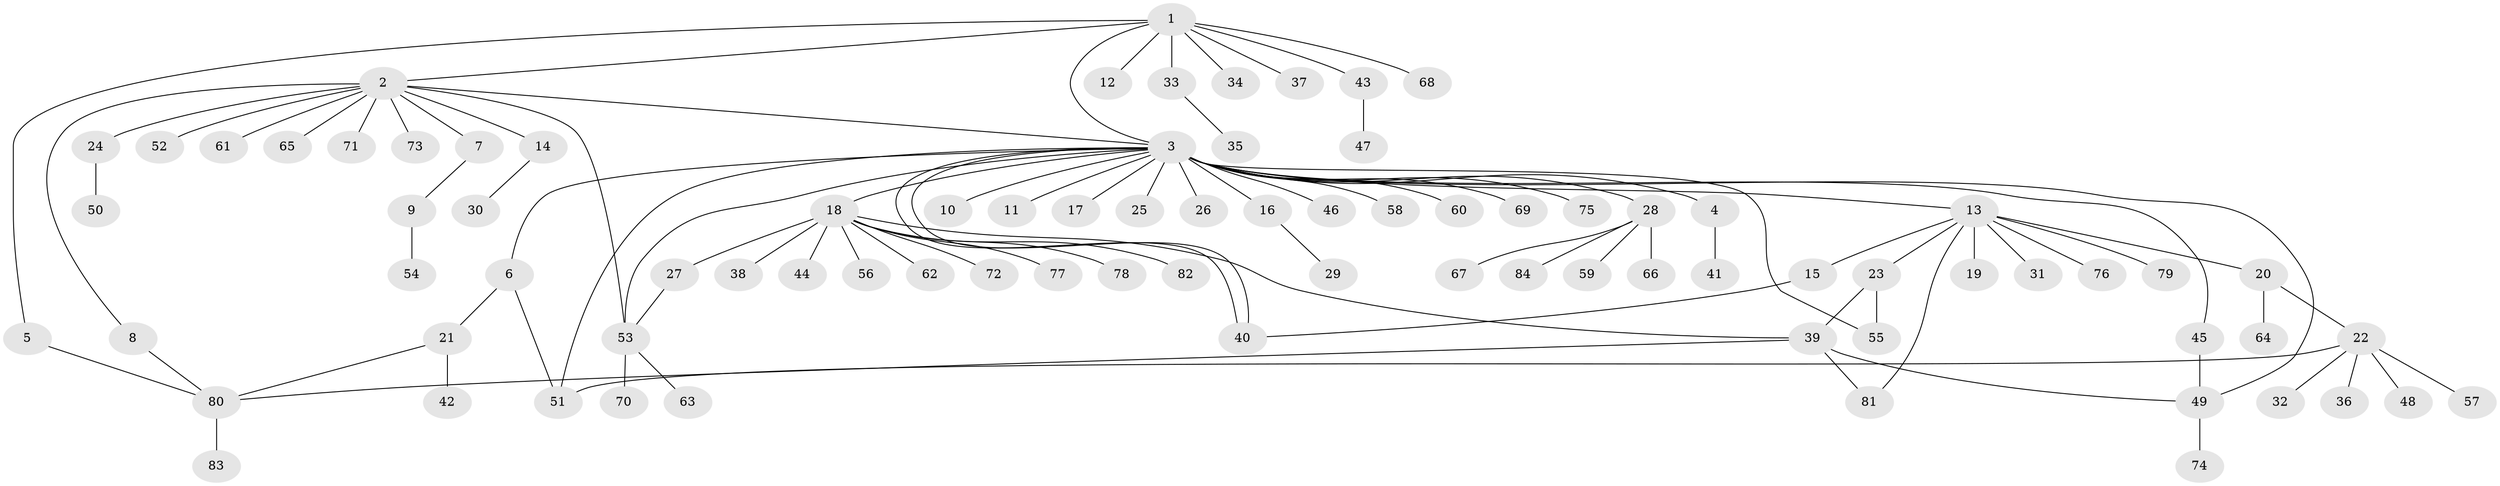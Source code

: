 // Generated by graph-tools (version 1.1) at 2025/01/03/09/25 03:01:39]
// undirected, 84 vertices, 98 edges
graph export_dot {
graph [start="1"]
  node [color=gray90,style=filled];
  1;
  2;
  3;
  4;
  5;
  6;
  7;
  8;
  9;
  10;
  11;
  12;
  13;
  14;
  15;
  16;
  17;
  18;
  19;
  20;
  21;
  22;
  23;
  24;
  25;
  26;
  27;
  28;
  29;
  30;
  31;
  32;
  33;
  34;
  35;
  36;
  37;
  38;
  39;
  40;
  41;
  42;
  43;
  44;
  45;
  46;
  47;
  48;
  49;
  50;
  51;
  52;
  53;
  54;
  55;
  56;
  57;
  58;
  59;
  60;
  61;
  62;
  63;
  64;
  65;
  66;
  67;
  68;
  69;
  70;
  71;
  72;
  73;
  74;
  75;
  76;
  77;
  78;
  79;
  80;
  81;
  82;
  83;
  84;
  1 -- 2;
  1 -- 3;
  1 -- 5;
  1 -- 12;
  1 -- 33;
  1 -- 34;
  1 -- 37;
  1 -- 43;
  1 -- 68;
  2 -- 3;
  2 -- 7;
  2 -- 8;
  2 -- 14;
  2 -- 24;
  2 -- 52;
  2 -- 53;
  2 -- 61;
  2 -- 65;
  2 -- 71;
  2 -- 73;
  3 -- 4;
  3 -- 6;
  3 -- 10;
  3 -- 11;
  3 -- 13;
  3 -- 16;
  3 -- 17;
  3 -- 18;
  3 -- 25;
  3 -- 26;
  3 -- 28;
  3 -- 40;
  3 -- 40;
  3 -- 45;
  3 -- 46;
  3 -- 49;
  3 -- 51;
  3 -- 53;
  3 -- 55;
  3 -- 58;
  3 -- 60;
  3 -- 69;
  3 -- 75;
  4 -- 41;
  5 -- 80;
  6 -- 21;
  6 -- 51;
  7 -- 9;
  8 -- 80;
  9 -- 54;
  13 -- 15;
  13 -- 19;
  13 -- 20;
  13 -- 23;
  13 -- 31;
  13 -- 76;
  13 -- 79;
  13 -- 81;
  14 -- 30;
  15 -- 40;
  16 -- 29;
  18 -- 27;
  18 -- 38;
  18 -- 39;
  18 -- 44;
  18 -- 56;
  18 -- 62;
  18 -- 72;
  18 -- 77;
  18 -- 78;
  18 -- 82;
  20 -- 22;
  20 -- 64;
  21 -- 42;
  21 -- 80;
  22 -- 32;
  22 -- 36;
  22 -- 48;
  22 -- 51;
  22 -- 57;
  23 -- 39;
  23 -- 55;
  24 -- 50;
  27 -- 53;
  28 -- 59;
  28 -- 66;
  28 -- 67;
  28 -- 84;
  33 -- 35;
  39 -- 49;
  39 -- 80;
  39 -- 81;
  43 -- 47;
  45 -- 49;
  49 -- 74;
  53 -- 63;
  53 -- 70;
  80 -- 83;
}
